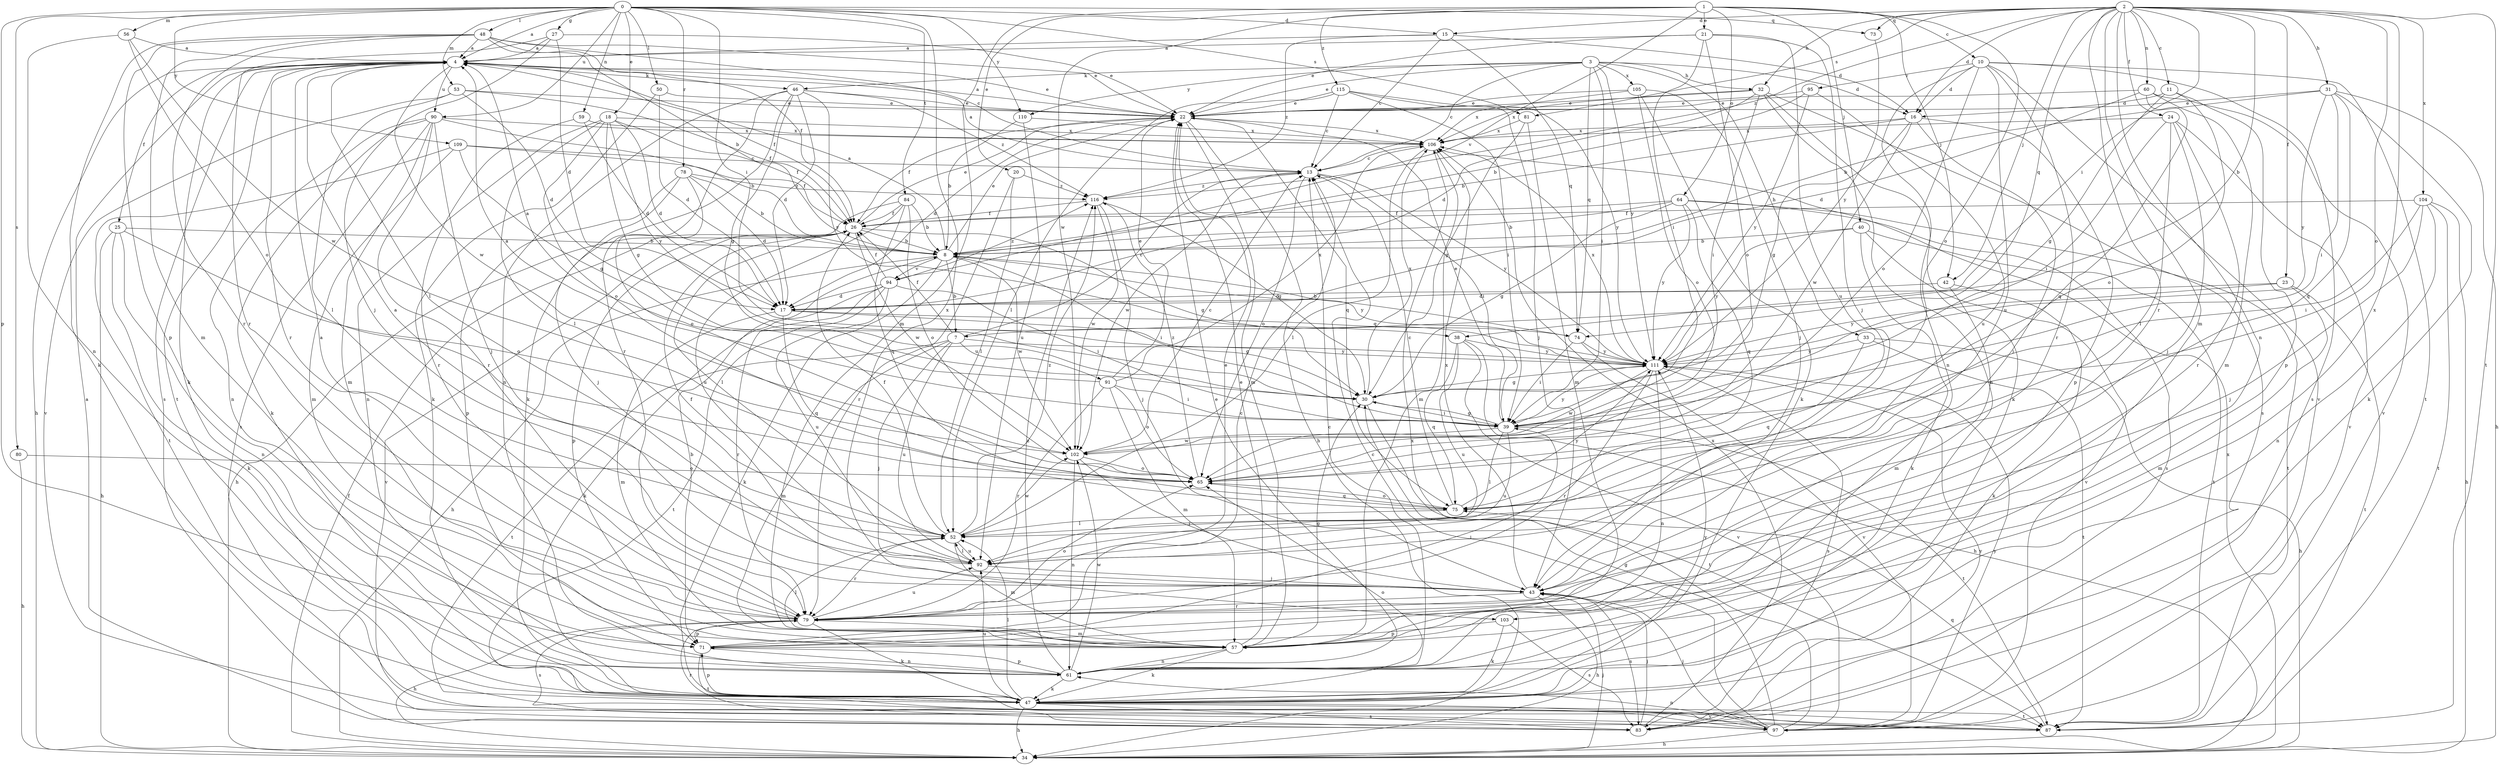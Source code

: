strict digraph  {
0;
1;
2;
3;
4;
7;
8;
10;
11;
13;
15;
16;
17;
18;
20;
21;
22;
23;
24;
25;
26;
27;
30;
31;
32;
33;
34;
38;
39;
40;
42;
43;
46;
47;
48;
50;
52;
53;
56;
57;
59;
60;
61;
64;
65;
71;
73;
74;
75;
78;
79;
80;
81;
83;
84;
87;
90;
91;
92;
94;
95;
97;
102;
103;
104;
105;
106;
109;
110;
111;
115;
116;
0 -> 4  [label=a];
0 -> 15  [label=d];
0 -> 18  [label=e];
0 -> 27  [label=g];
0 -> 38  [label=i];
0 -> 48  [label=l];
0 -> 50  [label=l];
0 -> 53  [label=m];
0 -> 56  [label=m];
0 -> 59  [label=n];
0 -> 71  [label=p];
0 -> 73  [label=q];
0 -> 78  [label=r];
0 -> 80  [label=s];
0 -> 81  [label=s];
0 -> 84  [label=t];
0 -> 90  [label=u];
0 -> 103  [label=x];
0 -> 109  [label=y];
0 -> 110  [label=y];
1 -> 10  [label=c];
1 -> 20  [label=e];
1 -> 21  [label=e];
1 -> 40  [label=j];
1 -> 42  [label=j];
1 -> 57  [label=m];
1 -> 64  [label=o];
1 -> 65  [label=o];
1 -> 94  [label=v];
1 -> 102  [label=w];
1 -> 115  [label=z];
2 -> 7  [label=b];
2 -> 11  [label=c];
2 -> 15  [label=d];
2 -> 16  [label=d];
2 -> 23  [label=f];
2 -> 24  [label=f];
2 -> 31  [label=h];
2 -> 32  [label=h];
2 -> 38  [label=i];
2 -> 42  [label=j];
2 -> 57  [label=m];
2 -> 60  [label=n];
2 -> 61  [label=n];
2 -> 65  [label=o];
2 -> 73  [label=q];
2 -> 74  [label=q];
2 -> 79  [label=r];
2 -> 81  [label=s];
2 -> 87  [label=t];
2 -> 103  [label=x];
2 -> 104  [label=x];
2 -> 116  [label=z];
3 -> 13  [label=c];
3 -> 16  [label=d];
3 -> 22  [label=e];
3 -> 32  [label=h];
3 -> 33  [label=h];
3 -> 39  [label=i];
3 -> 46  [label=k];
3 -> 74  [label=q];
3 -> 105  [label=x];
3 -> 110  [label=y];
3 -> 111  [label=y];
4 -> 22  [label=e];
4 -> 25  [label=f];
4 -> 26  [label=f];
4 -> 34  [label=h];
4 -> 46  [label=k];
4 -> 47  [label=k];
4 -> 52  [label=l];
4 -> 79  [label=r];
4 -> 83  [label=s];
4 -> 87  [label=t];
4 -> 90  [label=u];
4 -> 102  [label=w];
7 -> 13  [label=c];
7 -> 26  [label=f];
7 -> 43  [label=j];
7 -> 57  [label=m];
7 -> 87  [label=t];
7 -> 91  [label=u];
7 -> 92  [label=u];
7 -> 111  [label=y];
8 -> 4  [label=a];
8 -> 7  [label=b];
8 -> 22  [label=e];
8 -> 34  [label=h];
8 -> 39  [label=i];
8 -> 47  [label=k];
8 -> 94  [label=v];
8 -> 102  [label=w];
8 -> 111  [label=y];
10 -> 16  [label=d];
10 -> 61  [label=n];
10 -> 65  [label=o];
10 -> 79  [label=r];
10 -> 83  [label=s];
10 -> 87  [label=t];
10 -> 92  [label=u];
10 -> 95  [label=v];
10 -> 97  [label=v];
11 -> 16  [label=d];
11 -> 30  [label=g];
11 -> 65  [label=o];
11 -> 71  [label=p];
13 -> 4  [label=a];
13 -> 39  [label=i];
13 -> 65  [label=o];
13 -> 102  [label=w];
13 -> 111  [label=y];
13 -> 116  [label=z];
15 -> 4  [label=a];
15 -> 13  [label=c];
15 -> 16  [label=d];
15 -> 74  [label=q];
15 -> 116  [label=z];
16 -> 8  [label=b];
16 -> 30  [label=g];
16 -> 43  [label=j];
16 -> 71  [label=p];
16 -> 102  [label=w];
16 -> 106  [label=x];
17 -> 30  [label=g];
17 -> 57  [label=m];
17 -> 74  [label=q];
17 -> 75  [label=q];
18 -> 17  [label=d];
18 -> 26  [label=f];
18 -> 30  [label=g];
18 -> 52  [label=l];
18 -> 61  [label=n];
18 -> 65  [label=o];
18 -> 106  [label=x];
18 -> 111  [label=y];
20 -> 52  [label=l];
20 -> 79  [label=r];
20 -> 116  [label=z];
21 -> 4  [label=a];
21 -> 22  [label=e];
21 -> 39  [label=i];
21 -> 43  [label=j];
21 -> 65  [label=o];
21 -> 92  [label=u];
22 -> 4  [label=a];
22 -> 17  [label=d];
22 -> 26  [label=f];
22 -> 34  [label=h];
22 -> 57  [label=m];
22 -> 75  [label=q];
22 -> 106  [label=x];
23 -> 17  [label=d];
23 -> 57  [label=m];
23 -> 87  [label=t];
23 -> 111  [label=y];
24 -> 39  [label=i];
24 -> 43  [label=j];
24 -> 52  [label=l];
24 -> 79  [label=r];
24 -> 97  [label=v];
24 -> 106  [label=x];
25 -> 8  [label=b];
25 -> 34  [label=h];
25 -> 47  [label=k];
25 -> 61  [label=n];
25 -> 65  [label=o];
26 -> 8  [label=b];
26 -> 22  [label=e];
26 -> 30  [label=g];
26 -> 52  [label=l];
26 -> 71  [label=p];
26 -> 97  [label=v];
26 -> 102  [label=w];
27 -> 4  [label=a];
27 -> 17  [label=d];
27 -> 22  [label=e];
27 -> 43  [label=j];
27 -> 79  [label=r];
30 -> 39  [label=i];
30 -> 87  [label=t];
30 -> 106  [label=x];
31 -> 8  [label=b];
31 -> 22  [label=e];
31 -> 34  [label=h];
31 -> 39  [label=i];
31 -> 47  [label=k];
31 -> 75  [label=q];
31 -> 111  [label=y];
32 -> 17  [label=d];
32 -> 22  [label=e];
32 -> 39  [label=i];
32 -> 47  [label=k];
32 -> 61  [label=n];
32 -> 83  [label=s];
32 -> 106  [label=x];
33 -> 34  [label=h];
33 -> 75  [label=q];
33 -> 87  [label=t];
33 -> 111  [label=y];
34 -> 26  [label=f];
34 -> 43  [label=j];
34 -> 106  [label=x];
38 -> 34  [label=h];
38 -> 75  [label=q];
38 -> 92  [label=u];
38 -> 97  [label=v];
38 -> 111  [label=y];
39 -> 4  [label=a];
39 -> 22  [label=e];
39 -> 30  [label=g];
39 -> 52  [label=l];
39 -> 87  [label=t];
39 -> 92  [label=u];
39 -> 102  [label=w];
39 -> 111  [label=y];
40 -> 8  [label=b];
40 -> 47  [label=k];
40 -> 87  [label=t];
40 -> 97  [label=v];
40 -> 111  [label=y];
42 -> 17  [label=d];
42 -> 47  [label=k];
42 -> 57  [label=m];
43 -> 34  [label=h];
43 -> 79  [label=r];
43 -> 83  [label=s];
43 -> 106  [label=x];
46 -> 17  [label=d];
46 -> 22  [label=e];
46 -> 30  [label=g];
46 -> 47  [label=k];
46 -> 61  [label=n];
46 -> 79  [label=r];
46 -> 111  [label=y];
46 -> 116  [label=z];
47 -> 34  [label=h];
47 -> 52  [label=l];
47 -> 65  [label=o];
47 -> 71  [label=p];
47 -> 83  [label=s];
47 -> 87  [label=t];
47 -> 92  [label=u];
47 -> 97  [label=v];
47 -> 111  [label=y];
48 -> 4  [label=a];
48 -> 8  [label=b];
48 -> 13  [label=c];
48 -> 22  [label=e];
48 -> 26  [label=f];
48 -> 47  [label=k];
48 -> 57  [label=m];
48 -> 71  [label=p];
48 -> 79  [label=r];
50 -> 17  [label=d];
50 -> 22  [label=e];
50 -> 47  [label=k];
52 -> 26  [label=f];
52 -> 57  [label=m];
52 -> 79  [label=r];
52 -> 92  [label=u];
52 -> 102  [label=w];
52 -> 116  [label=z];
53 -> 17  [label=d];
53 -> 22  [label=e];
53 -> 26  [label=f];
53 -> 52  [label=l];
53 -> 97  [label=v];
56 -> 4  [label=a];
56 -> 61  [label=n];
56 -> 65  [label=o];
56 -> 102  [label=w];
57 -> 22  [label=e];
57 -> 30  [label=g];
57 -> 47  [label=k];
57 -> 52  [label=l];
57 -> 61  [label=n];
59 -> 17  [label=d];
59 -> 79  [label=r];
59 -> 106  [label=x];
60 -> 17  [label=d];
60 -> 22  [label=e];
60 -> 57  [label=m];
60 -> 75  [label=q];
60 -> 97  [label=v];
61 -> 13  [label=c];
61 -> 22  [label=e];
61 -> 47  [label=k];
61 -> 71  [label=p];
61 -> 102  [label=w];
61 -> 116  [label=z];
64 -> 8  [label=b];
64 -> 26  [label=f];
64 -> 30  [label=g];
64 -> 75  [label=q];
64 -> 83  [label=s];
64 -> 87  [label=t];
64 -> 111  [label=y];
65 -> 75  [label=q];
65 -> 116  [label=z];
71 -> 8  [label=b];
71 -> 13  [label=c];
71 -> 39  [label=i];
71 -> 61  [label=n];
71 -> 87  [label=t];
73 -> 111  [label=y];
74 -> 8  [label=b];
74 -> 39  [label=i];
74 -> 97  [label=v];
74 -> 111  [label=y];
75 -> 13  [label=c];
75 -> 52  [label=l];
75 -> 65  [label=o];
75 -> 111  [label=y];
78 -> 8  [label=b];
78 -> 17  [label=d];
78 -> 43  [label=j];
78 -> 65  [label=o];
78 -> 71  [label=p];
78 -> 116  [label=z];
79 -> 4  [label=a];
79 -> 22  [label=e];
79 -> 34  [label=h];
79 -> 47  [label=k];
79 -> 57  [label=m];
79 -> 65  [label=o];
79 -> 71  [label=p];
79 -> 83  [label=s];
79 -> 92  [label=u];
80 -> 34  [label=h];
80 -> 65  [label=o];
81 -> 30  [label=g];
81 -> 57  [label=m];
81 -> 106  [label=x];
83 -> 4  [label=a];
83 -> 43  [label=j];
83 -> 106  [label=x];
83 -> 111  [label=y];
84 -> 8  [label=b];
84 -> 26  [label=f];
84 -> 34  [label=h];
84 -> 65  [label=o];
84 -> 75  [label=q];
84 -> 92  [label=u];
87 -> 75  [label=q];
90 -> 8  [label=b];
90 -> 43  [label=j];
90 -> 47  [label=k];
90 -> 57  [label=m];
90 -> 61  [label=n];
90 -> 79  [label=r];
90 -> 83  [label=s];
90 -> 106  [label=x];
91 -> 4  [label=a];
91 -> 22  [label=e];
91 -> 39  [label=i];
91 -> 57  [label=m];
91 -> 65  [label=o];
91 -> 79  [label=r];
91 -> 106  [label=x];
92 -> 4  [label=a];
92 -> 26  [label=f];
92 -> 43  [label=j];
92 -> 52  [label=l];
94 -> 17  [label=d];
94 -> 26  [label=f];
94 -> 39  [label=i];
94 -> 47  [label=k];
94 -> 79  [label=r];
94 -> 87  [label=t];
94 -> 92  [label=u];
94 -> 116  [label=z];
95 -> 8  [label=b];
95 -> 22  [label=e];
95 -> 92  [label=u];
95 -> 111  [label=y];
97 -> 13  [label=c];
97 -> 30  [label=g];
97 -> 34  [label=h];
97 -> 43  [label=j];
97 -> 61  [label=n];
97 -> 79  [label=r];
97 -> 106  [label=x];
97 -> 111  [label=y];
102 -> 13  [label=c];
102 -> 43  [label=j];
102 -> 61  [label=n];
102 -> 65  [label=o];
103 -> 47  [label=k];
103 -> 71  [label=p];
103 -> 83  [label=s];
104 -> 26  [label=f];
104 -> 34  [label=h];
104 -> 39  [label=i];
104 -> 43  [label=j];
104 -> 61  [label=n];
104 -> 87  [label=t];
105 -> 22  [label=e];
105 -> 43  [label=j];
105 -> 47  [label=k];
105 -> 65  [label=o];
105 -> 106  [label=x];
106 -> 13  [label=c];
106 -> 52  [label=l];
106 -> 57  [label=m];
109 -> 13  [label=c];
109 -> 26  [label=f];
109 -> 30  [label=g];
109 -> 57  [label=m];
109 -> 87  [label=t];
110 -> 8  [label=b];
110 -> 92  [label=u];
110 -> 106  [label=x];
111 -> 30  [label=g];
111 -> 61  [label=n];
111 -> 79  [label=r];
111 -> 83  [label=s];
111 -> 102  [label=w];
111 -> 106  [label=x];
115 -> 13  [label=c];
115 -> 22  [label=e];
115 -> 39  [label=i];
115 -> 43  [label=j];
115 -> 52  [label=l];
115 -> 111  [label=y];
116 -> 26  [label=f];
116 -> 30  [label=g];
116 -> 43  [label=j];
116 -> 102  [label=w];
}
